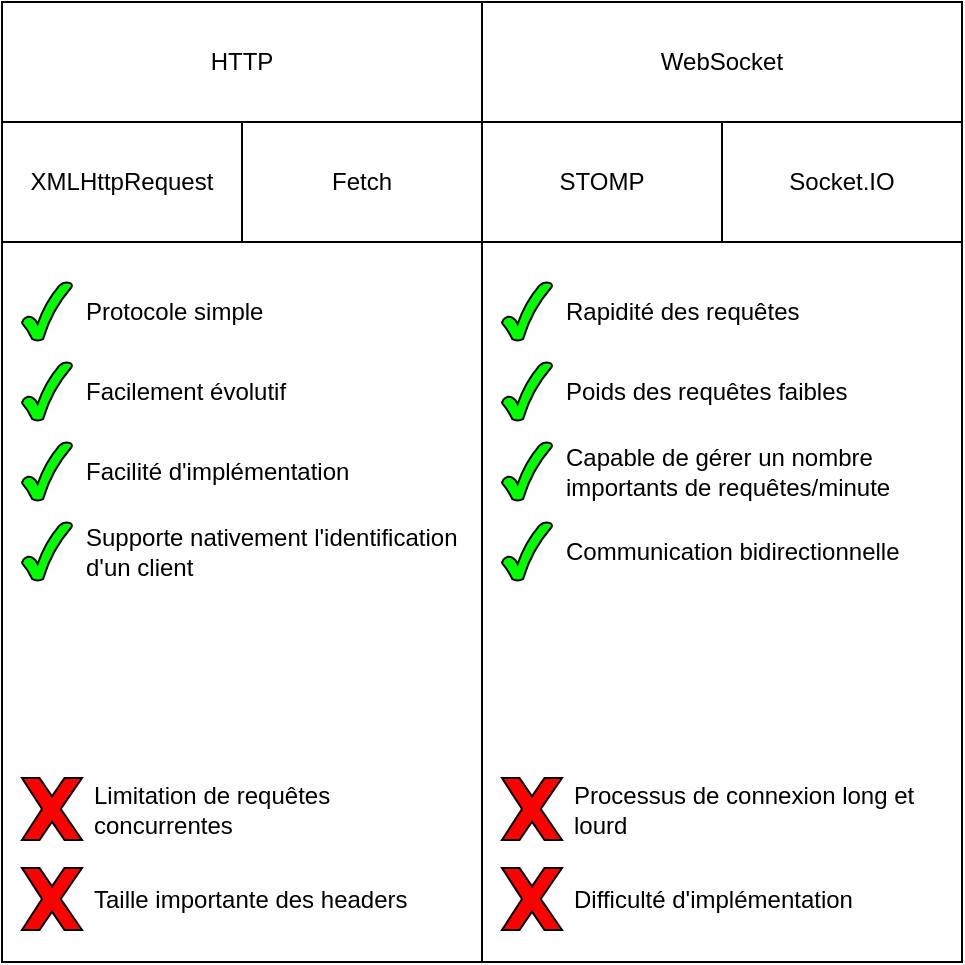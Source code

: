 <mxfile version="14.7.7" type="device"><diagram id="npq_eP6pKUBO65M8VMxO" name="Page-1"><mxGraphModel dx="1566" dy="915" grid="1" gridSize="10" guides="1" tooltips="1" connect="1" arrows="1" fold="1" page="1" pageScale="1" pageWidth="827" pageHeight="1169" math="0" shadow="0"><root><mxCell id="0"/><mxCell id="1" parent="0"/><mxCell id="gq9nCAkGuZjYOLNP9nsY-1" value="HTTP" style="rounded=0;whiteSpace=wrap;html=1;" vertex="1" parent="1"><mxGeometry x="210" y="240" width="240" height="60" as="geometry"/></mxCell><mxCell id="gq9nCAkGuZjYOLNP9nsY-2" value="WebSocket" style="rounded=0;whiteSpace=wrap;html=1;" vertex="1" parent="1"><mxGeometry x="450" y="240" width="240" height="60" as="geometry"/></mxCell><mxCell id="gq9nCAkGuZjYOLNP9nsY-3" value="XMLHttpRequest" style="rounded=0;whiteSpace=wrap;html=1;" vertex="1" parent="1"><mxGeometry x="210" y="300" width="120" height="60" as="geometry"/></mxCell><mxCell id="gq9nCAkGuZjYOLNP9nsY-4" value="Fetch" style="rounded=0;whiteSpace=wrap;html=1;" vertex="1" parent="1"><mxGeometry x="330" y="300" width="120" height="60" as="geometry"/></mxCell><mxCell id="gq9nCAkGuZjYOLNP9nsY-5" value="STOMP" style="rounded=0;whiteSpace=wrap;html=1;" vertex="1" parent="1"><mxGeometry x="450" y="300" width="120" height="60" as="geometry"/></mxCell><mxCell id="gq9nCAkGuZjYOLNP9nsY-6" value="Socket.IO" style="rounded=0;whiteSpace=wrap;html=1;" vertex="1" parent="1"><mxGeometry x="570" y="300" width="120" height="60" as="geometry"/></mxCell><mxCell id="gq9nCAkGuZjYOLNP9nsY-7" value="" style="rounded=0;whiteSpace=wrap;html=1;" vertex="1" parent="1"><mxGeometry x="210" y="360" width="240" height="360" as="geometry"/></mxCell><mxCell id="gq9nCAkGuZjYOLNP9nsY-8" value="" style="rounded=0;whiteSpace=wrap;html=1;" vertex="1" parent="1"><mxGeometry x="450" y="360" width="240" height="360" as="geometry"/></mxCell><mxCell id="gq9nCAkGuZjYOLNP9nsY-10" value="" style="verticalLabelPosition=bottom;verticalAlign=top;html=1;shape=mxgraph.basic.tick;fillColor=#00FF00;" vertex="1" parent="1"><mxGeometry x="220" y="380" width="25" height="29.41" as="geometry"/></mxCell><mxCell id="gq9nCAkGuZjYOLNP9nsY-11" value="Protocole simple" style="text;html=1;strokeColor=none;fillColor=none;align=left;verticalAlign=middle;whiteSpace=wrap;rounded=0;" vertex="1" parent="1"><mxGeometry x="250" y="384.7" width="190" height="20" as="geometry"/></mxCell><mxCell id="gq9nCAkGuZjYOLNP9nsY-12" value="" style="verticalLabelPosition=bottom;verticalAlign=top;html=1;shape=mxgraph.basic.tick;fillColor=#00FF00;" vertex="1" parent="1"><mxGeometry x="220" y="420" width="25" height="29.41" as="geometry"/></mxCell><mxCell id="gq9nCAkGuZjYOLNP9nsY-13" value="Facilement évolutif" style="text;html=1;strokeColor=none;fillColor=none;align=left;verticalAlign=middle;whiteSpace=wrap;rounded=0;" vertex="1" parent="1"><mxGeometry x="250" y="424.7" width="190" height="20" as="geometry"/></mxCell><mxCell id="gq9nCAkGuZjYOLNP9nsY-14" value="" style="verticalLabelPosition=bottom;verticalAlign=top;html=1;shape=mxgraph.basic.tick;fillColor=#00FF00;" vertex="1" parent="1"><mxGeometry x="460" y="380" width="25" height="29.41" as="geometry"/></mxCell><mxCell id="gq9nCAkGuZjYOLNP9nsY-15" value="Rapidité des requêtes" style="text;html=1;strokeColor=none;fillColor=none;align=left;verticalAlign=middle;whiteSpace=wrap;rounded=0;" vertex="1" parent="1"><mxGeometry x="490" y="384.7" width="190" height="20" as="geometry"/></mxCell><mxCell id="gq9nCAkGuZjYOLNP9nsY-16" value="" style="verticalLabelPosition=bottom;verticalAlign=top;html=1;shape=mxgraph.basic.tick;fillColor=#00FF00;" vertex="1" parent="1"><mxGeometry x="460" y="420" width="25" height="29.41" as="geometry"/></mxCell><mxCell id="gq9nCAkGuZjYOLNP9nsY-17" value="Poids des requêtes faibles" style="text;html=1;strokeColor=none;fillColor=none;align=left;verticalAlign=middle;whiteSpace=wrap;rounded=0;" vertex="1" parent="1"><mxGeometry x="490" y="424.7" width="190" height="20" as="geometry"/></mxCell><mxCell id="gq9nCAkGuZjYOLNP9nsY-18" value="" style="verticalLabelPosition=bottom;verticalAlign=top;html=1;shape=mxgraph.basic.x;fillColor=#FF0000;" vertex="1" parent="1"><mxGeometry x="220" y="673" width="30" height="31" as="geometry"/></mxCell><mxCell id="gq9nCAkGuZjYOLNP9nsY-19" value="Taille importante des headers" style="text;html=1;strokeColor=none;fillColor=none;align=left;verticalAlign=middle;whiteSpace=wrap;rounded=0;" vertex="1" parent="1"><mxGeometry x="254" y="678" width="190" height="21" as="geometry"/></mxCell><mxCell id="gq9nCAkGuZjYOLNP9nsY-20" value="" style="verticalLabelPosition=bottom;verticalAlign=top;html=1;shape=mxgraph.basic.x;fillColor=#FF0000;" vertex="1" parent="1"><mxGeometry x="220" y="628" width="30" height="31" as="geometry"/></mxCell><mxCell id="gq9nCAkGuZjYOLNP9nsY-21" value="Limitation de requêtes concurrentes" style="text;html=1;strokeColor=none;fillColor=none;align=left;verticalAlign=middle;whiteSpace=wrap;rounded=0;" vertex="1" parent="1"><mxGeometry x="254" y="633" width="190" height="21" as="geometry"/></mxCell><mxCell id="gq9nCAkGuZjYOLNP9nsY-22" value="" style="verticalLabelPosition=bottom;verticalAlign=top;html=1;shape=mxgraph.basic.x;fillColor=#FF0000;" vertex="1" parent="1"><mxGeometry x="460" y="628" width="30" height="31" as="geometry"/></mxCell><mxCell id="gq9nCAkGuZjYOLNP9nsY-23" value="Processus de connexion long et lourd" style="text;html=1;strokeColor=none;fillColor=none;align=left;verticalAlign=middle;whiteSpace=wrap;rounded=0;" vertex="1" parent="1"><mxGeometry x="494" y="633" width="190" height="21" as="geometry"/></mxCell><mxCell id="gq9nCAkGuZjYOLNP9nsY-24" value="" style="verticalLabelPosition=bottom;verticalAlign=top;html=1;shape=mxgraph.basic.x;fillColor=#FF0000;" vertex="1" parent="1"><mxGeometry x="460" y="673" width="30" height="31" as="geometry"/></mxCell><mxCell id="gq9nCAkGuZjYOLNP9nsY-25" value="Difficulté d'implémentation" style="text;html=1;strokeColor=none;fillColor=none;align=left;verticalAlign=middle;whiteSpace=wrap;rounded=0;" vertex="1" parent="1"><mxGeometry x="494" y="678" width="190" height="21" as="geometry"/></mxCell><mxCell id="gq9nCAkGuZjYOLNP9nsY-26" value="" style="verticalLabelPosition=bottom;verticalAlign=top;html=1;shape=mxgraph.basic.tick;fillColor=#00FF00;" vertex="1" parent="1"><mxGeometry x="220" y="460" width="25" height="29.41" as="geometry"/></mxCell><mxCell id="gq9nCAkGuZjYOLNP9nsY-27" value="Facilité d'implémentation" style="text;html=1;strokeColor=none;fillColor=none;align=left;verticalAlign=middle;whiteSpace=wrap;rounded=0;" vertex="1" parent="1"><mxGeometry x="250" y="464.7" width="190" height="20" as="geometry"/></mxCell><mxCell id="gq9nCAkGuZjYOLNP9nsY-28" value="" style="verticalLabelPosition=bottom;verticalAlign=top;html=1;shape=mxgraph.basic.tick;fillColor=#00FF00;" vertex="1" parent="1"><mxGeometry x="460" y="460" width="25" height="29.41" as="geometry"/></mxCell><mxCell id="gq9nCAkGuZjYOLNP9nsY-29" value="Capable de gérer un nombre importants de requêtes/minute" style="text;html=1;strokeColor=none;fillColor=none;align=left;verticalAlign=middle;whiteSpace=wrap;rounded=0;" vertex="1" parent="1"><mxGeometry x="490" y="464.7" width="190" height="20" as="geometry"/></mxCell><mxCell id="gq9nCAkGuZjYOLNP9nsY-30" value="" style="verticalLabelPosition=bottom;verticalAlign=top;html=1;shape=mxgraph.basic.tick;fillColor=#00FF00;" vertex="1" parent="1"><mxGeometry x="220" y="500" width="25" height="29.41" as="geometry"/></mxCell><mxCell id="gq9nCAkGuZjYOLNP9nsY-31" value="Supporte nativement l'identification d'un client" style="text;html=1;strokeColor=none;fillColor=none;align=left;verticalAlign=middle;whiteSpace=wrap;rounded=0;" vertex="1" parent="1"><mxGeometry x="250" y="504.7" width="190" height="20" as="geometry"/></mxCell><mxCell id="gq9nCAkGuZjYOLNP9nsY-32" value="" style="verticalLabelPosition=bottom;verticalAlign=top;html=1;shape=mxgraph.basic.tick;fillColor=#00FF00;" vertex="1" parent="1"><mxGeometry x="460" y="500" width="25" height="29.41" as="geometry"/></mxCell><mxCell id="gq9nCAkGuZjYOLNP9nsY-33" value="Communication bidirectionnelle" style="text;html=1;strokeColor=none;fillColor=none;align=left;verticalAlign=middle;whiteSpace=wrap;rounded=0;" vertex="1" parent="1"><mxGeometry x="490" y="504.7" width="190" height="20" as="geometry"/></mxCell></root></mxGraphModel></diagram></mxfile>